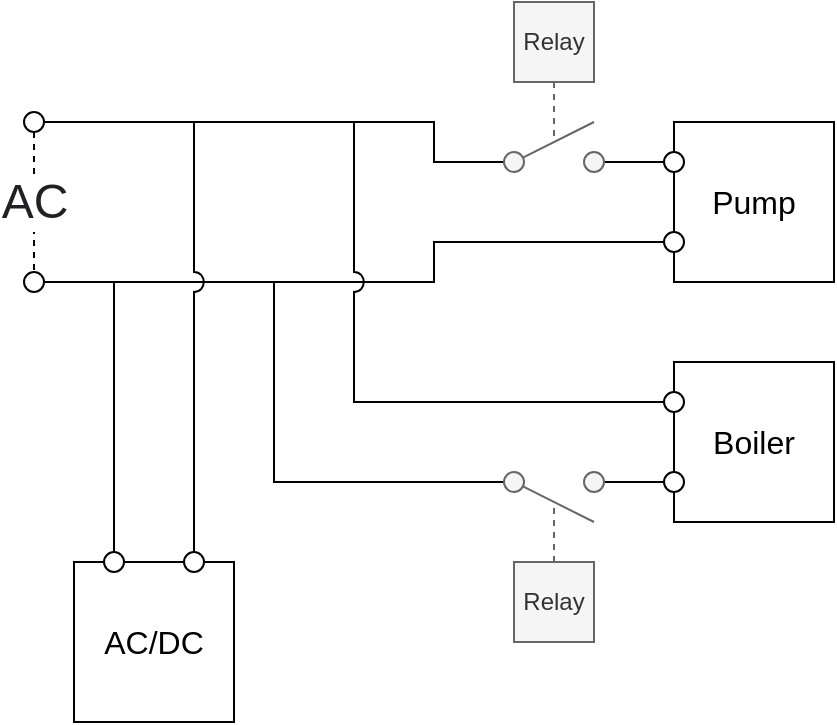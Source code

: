 <mxfile version="16.6.2" type="google"><diagram id="iseA7f_82udhZS-lz4jZ" name="Page-1"><mxGraphModel dx="649" dy="421" grid="1" gridSize="10" guides="1" tooltips="1" connect="1" arrows="1" fold="1" page="1" pageScale="1" pageWidth="827" pageHeight="1169" math="0" shadow="0"><root><mxCell id="0"/><mxCell id="1" parent="0"/><mxCell id="Ofwac9_ts1CrRfRRID-6-36" value="Boiler" style="rounded=0;whiteSpace=wrap;html=1;fontSize=16;" vertex="1" parent="1"><mxGeometry x="360" y="220" width="80" height="80" as="geometry"/></mxCell><mxCell id="Ofwac9_ts1CrRfRRID-6-35" value="Pump" style="rounded=0;whiteSpace=wrap;html=1;fontSize=16;" vertex="1" parent="1"><mxGeometry x="360" y="100" width="80" height="80" as="geometry"/></mxCell><mxCell id="Ofwac9_ts1CrRfRRID-6-28" value="AC/DC" style="rounded=0;whiteSpace=wrap;html=1;fontSize=16;" vertex="1" parent="1"><mxGeometry x="60" y="320" width="80" height="80" as="geometry"/></mxCell><mxCell id="Ofwac9_ts1CrRfRRID-6-11" style="edgeStyle=orthogonalEdgeStyle;rounded=0;orthogonalLoop=1;jettySize=auto;html=1;entryX=0;entryY=0.5;entryDx=0;entryDy=0;endArrow=none;endFill=0;" edge="1" parent="1" source="Ofwac9_ts1CrRfRRID-6-1" target="Ofwac9_ts1CrRfRRID-6-9"><mxGeometry relative="1" as="geometry"><Array as="points"><mxPoint x="240" y="180"/><mxPoint x="240" y="160"/></Array></mxGeometry></mxCell><mxCell id="Ofwac9_ts1CrRfRRID-6-19" style="edgeStyle=orthogonalEdgeStyle;rounded=0;orthogonalLoop=1;jettySize=auto;html=1;endArrow=none;endFill=0;" edge="1" parent="1" source="Ofwac9_ts1CrRfRRID-6-1" target="Ofwac9_ts1CrRfRRID-6-16"><mxGeometry relative="1" as="geometry"><Array as="points"><mxPoint x="160" y="180"/><mxPoint x="160" y="280"/></Array></mxGeometry></mxCell><mxCell id="Ofwac9_ts1CrRfRRID-6-25" style="edgeStyle=orthogonalEdgeStyle;rounded=0;jumpStyle=arc;jumpSize=10;orthogonalLoop=1;jettySize=auto;html=1;endArrow=none;endFill=0;" edge="1" parent="1" source="Ofwac9_ts1CrRfRRID-6-1" target="Ofwac9_ts1CrRfRRID-6-22"><mxGeometry relative="1" as="geometry"><Array as="points"><mxPoint x="80" y="180"/></Array></mxGeometry></mxCell><mxCell id="Ofwac9_ts1CrRfRRID-6-1" value="" style="ellipse;whiteSpace=wrap;html=1;aspect=fixed;fontSize=12;" vertex="1" parent="1"><mxGeometry x="35" y="175" width="10" height="10" as="geometry"/></mxCell><mxCell id="Ofwac9_ts1CrRfRRID-6-2" value="&lt;span style=&quot;color: rgb(32 , 33 , 36) ; font-family: &amp;#34;arial&amp;#34; , sans-serif ; font-size: 24px ; font-style: normal ; font-weight: 400 ; letter-spacing: normal ; text-align: left ; text-indent: 0px ; text-transform: none ; word-spacing: 0px ; background-color: rgb(255 , 255 , 255) ; display: inline ; float: none&quot;&gt;AC&lt;/span&gt;" style="edgeStyle=orthogonalEdgeStyle;rounded=0;jumpStyle=none;orthogonalLoop=1;jettySize=auto;html=1;fontSize=24;endArrow=none;endFill=0;dashed=1;" edge="1" parent="1" source="Ofwac9_ts1CrRfRRID-6-3" target="Ofwac9_ts1CrRfRRID-6-1"><mxGeometry relative="1" as="geometry"/></mxCell><mxCell id="Ofwac9_ts1CrRfRRID-6-6" style="edgeStyle=orthogonalEdgeStyle;rounded=0;orthogonalLoop=1;jettySize=auto;html=1;entryX=0;entryY=0.5;entryDx=0;entryDy=0;endArrow=none;endFill=0;" edge="1" parent="1" source="Ofwac9_ts1CrRfRRID-6-3" target="Ofwac9_ts1CrRfRRID-6-4"><mxGeometry relative="1" as="geometry"><Array as="points"><mxPoint x="240" y="100"/><mxPoint x="240" y="120"/></Array></mxGeometry></mxCell><mxCell id="Ofwac9_ts1CrRfRRID-6-20" style="edgeStyle=orthogonalEdgeStyle;rounded=0;orthogonalLoop=1;jettySize=auto;html=1;endArrow=none;endFill=0;jumpStyle=arc;jumpSize=10;" edge="1" parent="1" source="Ofwac9_ts1CrRfRRID-6-3" target="Ofwac9_ts1CrRfRRID-6-13"><mxGeometry relative="1" as="geometry"><Array as="points"><mxPoint x="200" y="100"/><mxPoint x="200" y="240"/></Array></mxGeometry></mxCell><mxCell id="Ofwac9_ts1CrRfRRID-6-27" style="edgeStyle=orthogonalEdgeStyle;rounded=0;jumpStyle=arc;jumpSize=10;orthogonalLoop=1;jettySize=auto;html=1;fontSize=12;endArrow=none;endFill=0;" edge="1" parent="1" source="Ofwac9_ts1CrRfRRID-6-3" target="Ofwac9_ts1CrRfRRID-6-21"><mxGeometry relative="1" as="geometry"/></mxCell><mxCell id="Ofwac9_ts1CrRfRRID-6-3" value="" style="ellipse;whiteSpace=wrap;html=1;aspect=fixed;fontSize=12;" vertex="1" parent="1"><mxGeometry x="35" y="95" width="10" height="10" as="geometry"/></mxCell><mxCell id="Ofwac9_ts1CrRfRRID-6-30" style="edgeStyle=none;rounded=0;jumpStyle=arc;jumpSize=10;orthogonalLoop=1;jettySize=auto;html=1;fontSize=16;endArrow=none;endFill=0;fillColor=#f5f5f5;strokeColor=#666666;" edge="1" parent="1" source="Ofwac9_ts1CrRfRRID-6-4"><mxGeometry relative="1" as="geometry"><mxPoint x="320" y="100" as="targetPoint"/></mxGeometry></mxCell><mxCell id="Ofwac9_ts1CrRfRRID-6-4" value="" style="ellipse;whiteSpace=wrap;html=1;aspect=fixed;fontSize=12;fillColor=#f5f5f5;fontColor=#333333;strokeColor=#666666;" vertex="1" parent="1"><mxGeometry x="275" y="115" width="10" height="10" as="geometry"/></mxCell><mxCell id="Ofwac9_ts1CrRfRRID-6-8" style="edgeStyle=orthogonalEdgeStyle;rounded=0;orthogonalLoop=1;jettySize=auto;html=1;entryX=0;entryY=0.5;entryDx=0;entryDy=0;endArrow=none;endFill=0;" edge="1" parent="1" source="Ofwac9_ts1CrRfRRID-6-5" target="Ofwac9_ts1CrRfRRID-6-7"><mxGeometry relative="1" as="geometry"/></mxCell><mxCell id="Ofwac9_ts1CrRfRRID-6-5" value="" style="ellipse;whiteSpace=wrap;html=1;aspect=fixed;fontSize=12;fillColor=#f5f5f5;fontColor=#333333;strokeColor=#666666;" vertex="1" parent="1"><mxGeometry x="315" y="115" width="10" height="10" as="geometry"/></mxCell><mxCell id="Ofwac9_ts1CrRfRRID-6-7" value="" style="ellipse;whiteSpace=wrap;html=1;aspect=fixed;fontSize=12;" vertex="1" parent="1"><mxGeometry x="355" y="115" width="10" height="10" as="geometry"/></mxCell><mxCell id="Ofwac9_ts1CrRfRRID-6-9" value="" style="ellipse;whiteSpace=wrap;html=1;aspect=fixed;fontSize=12;" vertex="1" parent="1"><mxGeometry x="355" y="155" width="10" height="10" as="geometry"/></mxCell><mxCell id="Ofwac9_ts1CrRfRRID-6-13" value="" style="ellipse;whiteSpace=wrap;html=1;aspect=fixed;fontSize=12;" vertex="1" parent="1"><mxGeometry x="355" y="235" width="10" height="10" as="geometry"/></mxCell><mxCell id="Ofwac9_ts1CrRfRRID-6-14" value="" style="ellipse;whiteSpace=wrap;html=1;aspect=fixed;fontSize=12;" vertex="1" parent="1"><mxGeometry x="355" y="275" width="10" height="10" as="geometry"/></mxCell><mxCell id="Ofwac9_ts1CrRfRRID-6-29" style="rounded=0;jumpStyle=arc;jumpSize=10;orthogonalLoop=1;jettySize=auto;html=1;fontSize=16;endArrow=none;endFill=0;fillColor=#f5f5f5;strokeColor=#666666;" edge="1" parent="1" source="Ofwac9_ts1CrRfRRID-6-16"><mxGeometry relative="1" as="geometry"><mxPoint x="320" y="300" as="targetPoint"/></mxGeometry></mxCell><mxCell id="Ofwac9_ts1CrRfRRID-6-16" value="" style="ellipse;whiteSpace=wrap;html=1;aspect=fixed;fontSize=12;fillColor=#f5f5f5;fontColor=#333333;strokeColor=#666666;" vertex="1" parent="1"><mxGeometry x="275" y="275" width="10" height="10" as="geometry"/></mxCell><mxCell id="Ofwac9_ts1CrRfRRID-6-18" style="edgeStyle=orthogonalEdgeStyle;rounded=0;orthogonalLoop=1;jettySize=auto;html=1;entryX=0;entryY=0.5;entryDx=0;entryDy=0;endArrow=none;endFill=0;" edge="1" parent="1" source="Ofwac9_ts1CrRfRRID-6-17" target="Ofwac9_ts1CrRfRRID-6-14"><mxGeometry relative="1" as="geometry"/></mxCell><mxCell id="Ofwac9_ts1CrRfRRID-6-17" value="" style="ellipse;whiteSpace=wrap;html=1;aspect=fixed;fontSize=12;fillColor=#f5f5f5;fontColor=#333333;strokeColor=#666666;" vertex="1" parent="1"><mxGeometry x="315" y="275" width="10" height="10" as="geometry"/></mxCell><mxCell id="Ofwac9_ts1CrRfRRID-6-21" value="" style="ellipse;whiteSpace=wrap;html=1;aspect=fixed;fontSize=12;" vertex="1" parent="1"><mxGeometry x="115" y="315" width="10" height="10" as="geometry"/></mxCell><mxCell id="Ofwac9_ts1CrRfRRID-6-22" value="" style="ellipse;whiteSpace=wrap;html=1;aspect=fixed;fontSize=12;" vertex="1" parent="1"><mxGeometry x="75" y="315" width="10" height="10" as="geometry"/></mxCell><mxCell id="Ofwac9_ts1CrRfRRID-6-34" style="edgeStyle=none;rounded=0;jumpStyle=arc;jumpSize=10;orthogonalLoop=1;jettySize=auto;html=1;dashed=1;fontSize=12;endArrow=none;endFill=0;fillColor=#f5f5f5;strokeColor=#666666;" edge="1" parent="1" source="Ofwac9_ts1CrRfRRID-6-31"><mxGeometry relative="1" as="geometry"><mxPoint x="300" y="290" as="targetPoint"/></mxGeometry></mxCell><mxCell id="Ofwac9_ts1CrRfRRID-6-31" value="Relay" style="rounded=0;whiteSpace=wrap;html=1;fontSize=12;fillColor=#f5f5f5;fontColor=#333333;strokeColor=#666666;" vertex="1" parent="1"><mxGeometry x="280" y="320" width="40" height="40" as="geometry"/></mxCell><mxCell id="Ofwac9_ts1CrRfRRID-6-33" style="edgeStyle=none;rounded=0;jumpStyle=arc;jumpSize=10;orthogonalLoop=1;jettySize=auto;html=1;fontSize=12;endArrow=none;endFill=0;dashed=1;fillColor=#f5f5f5;strokeColor=#666666;" edge="1" parent="1" source="Ofwac9_ts1CrRfRRID-6-32"><mxGeometry relative="1" as="geometry"><mxPoint x="300" y="110" as="targetPoint"/></mxGeometry></mxCell><mxCell id="Ofwac9_ts1CrRfRRID-6-32" value="Relay" style="rounded=0;whiteSpace=wrap;html=1;fontSize=12;fillColor=#f5f5f5;fontColor=#333333;strokeColor=#666666;" vertex="1" parent="1"><mxGeometry x="280" y="40" width="40" height="40" as="geometry"/></mxCell></root></mxGraphModel></diagram></mxfile>